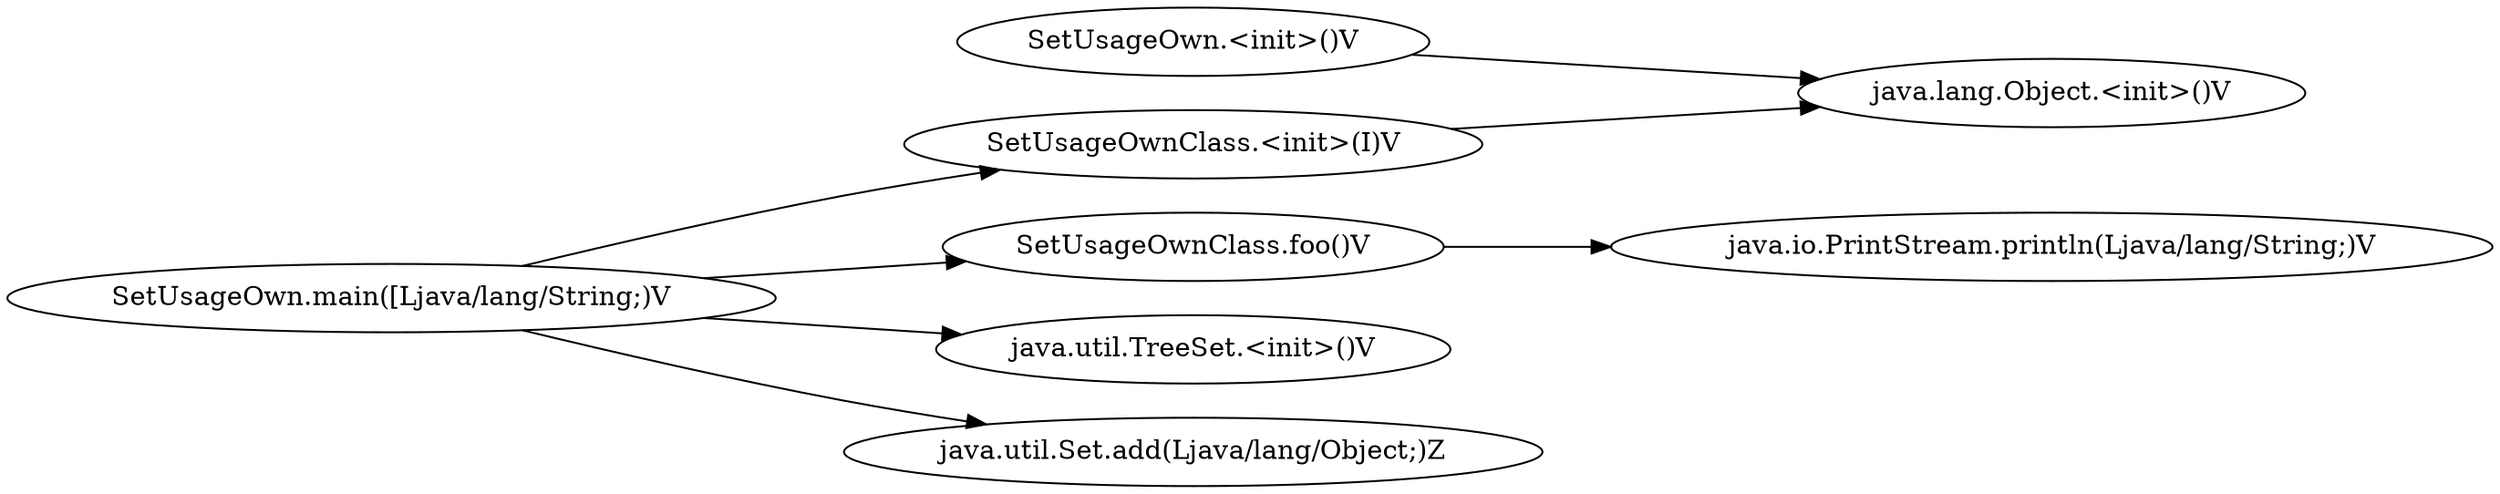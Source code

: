 digraph graphname {
rankdir="LR";
127 [label="SetUsageOwnClass.<init>(I)V"]
129 [label="java.lang.Object.<init>()V"]
132 [label="SetUsageOwnClass.foo()V"]
136 [label="java.io.PrintStream.println(Ljava/lang/String;)V"]
145 [label="SetUsageOwn.<init>()V"]
146 [label="SetUsageOwn.main([Ljava/lang/String;)V"]
163 [label="java.util.TreeSet.<init>()V"]
167 [label="java.util.Set.add(Ljava/lang/Object;)Z"]
127 -> 129
132 -> 136
145 -> 129
146 -> 127
146 -> 132
146 -> 163
146 -> 167
}
